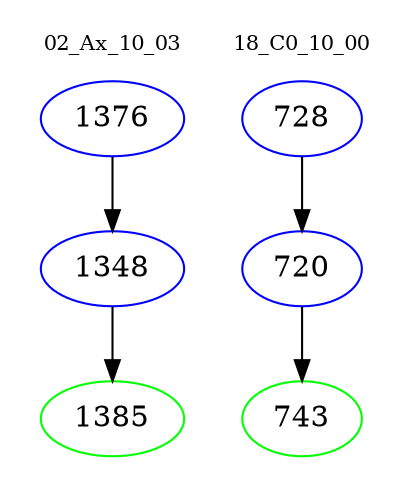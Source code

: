 digraph{
subgraph cluster_0 {
color = white
label = "02_Ax_10_03";
fontsize=10;
T0_1376 [label="1376", color="blue"]
T0_1376 -> T0_1348 [color="black"]
T0_1348 [label="1348", color="blue"]
T0_1348 -> T0_1385 [color="black"]
T0_1385 [label="1385", color="green"]
}
subgraph cluster_1 {
color = white
label = "18_C0_10_00";
fontsize=10;
T1_728 [label="728", color="blue"]
T1_728 -> T1_720 [color="black"]
T1_720 [label="720", color="blue"]
T1_720 -> T1_743 [color="black"]
T1_743 [label="743", color="green"]
}
}
